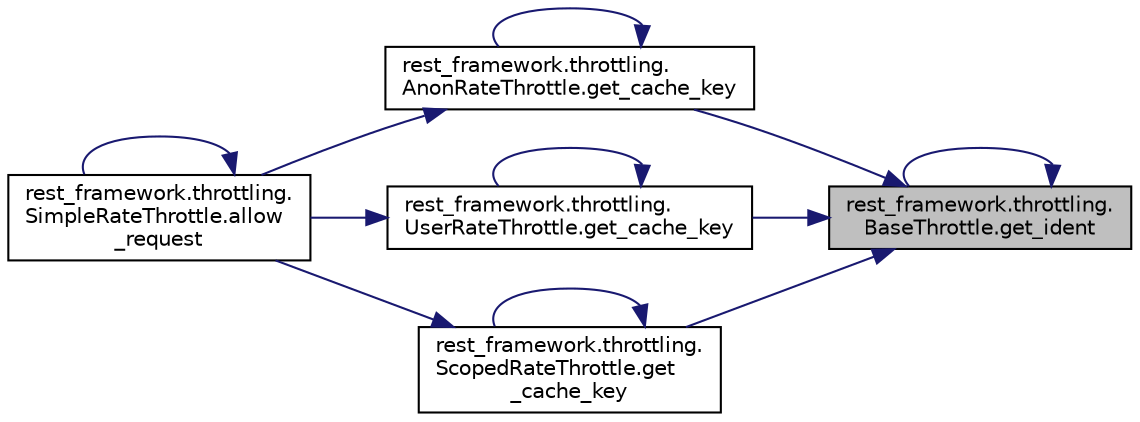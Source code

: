 digraph "rest_framework.throttling.BaseThrottle.get_ident"
{
 // LATEX_PDF_SIZE
  edge [fontname="Helvetica",fontsize="10",labelfontname="Helvetica",labelfontsize="10"];
  node [fontname="Helvetica",fontsize="10",shape=record];
  rankdir="RL";
  Node1 [label="rest_framework.throttling.\lBaseThrottle.get_ident",height=0.2,width=0.4,color="black", fillcolor="grey75", style="filled", fontcolor="black",tooltip=" "];
  Node1 -> Node2 [dir="back",color="midnightblue",fontsize="10",style="solid",fontname="Helvetica"];
  Node2 [label="rest_framework.throttling.\lAnonRateThrottle.get_cache_key",height=0.2,width=0.4,color="black", fillcolor="white", style="filled",URL="$d0/dec/classrest__framework_1_1throttling_1_1_anon_rate_throttle.html#a72260326657185b3ccbd6239d9eda00d",tooltip=" "];
  Node2 -> Node3 [dir="back",color="midnightblue",fontsize="10",style="solid",fontname="Helvetica"];
  Node3 [label="rest_framework.throttling.\lSimpleRateThrottle.allow\l_request",height=0.2,width=0.4,color="black", fillcolor="white", style="filled",URL="$db/d10/classrest__framework_1_1throttling_1_1_simple_rate_throttle.html#a3a1a0086aac8acc2c4eb464da94bc57c",tooltip=" "];
  Node3 -> Node3 [dir="back",color="midnightblue",fontsize="10",style="solid",fontname="Helvetica"];
  Node2 -> Node2 [dir="back",color="midnightblue",fontsize="10",style="solid",fontname="Helvetica"];
  Node1 -> Node4 [dir="back",color="midnightblue",fontsize="10",style="solid",fontname="Helvetica"];
  Node4 [label="rest_framework.throttling.\lUserRateThrottle.get_cache_key",height=0.2,width=0.4,color="black", fillcolor="white", style="filled",URL="$d9/d5d/classrest__framework_1_1throttling_1_1_user_rate_throttle.html#a10770210870299582855d299d4c73509",tooltip=" "];
  Node4 -> Node3 [dir="back",color="midnightblue",fontsize="10",style="solid",fontname="Helvetica"];
  Node4 -> Node4 [dir="back",color="midnightblue",fontsize="10",style="solid",fontname="Helvetica"];
  Node1 -> Node5 [dir="back",color="midnightblue",fontsize="10",style="solid",fontname="Helvetica"];
  Node5 [label="rest_framework.throttling.\lScopedRateThrottle.get\l_cache_key",height=0.2,width=0.4,color="black", fillcolor="white", style="filled",URL="$d0/d5f/classrest__framework_1_1throttling_1_1_scoped_rate_throttle.html#a96f7ef15816a5c9c0f28f026f0b5b40e",tooltip=" "];
  Node5 -> Node3 [dir="back",color="midnightblue",fontsize="10",style="solid",fontname="Helvetica"];
  Node5 -> Node5 [dir="back",color="midnightblue",fontsize="10",style="solid",fontname="Helvetica"];
  Node1 -> Node1 [dir="back",color="midnightblue",fontsize="10",style="solid",fontname="Helvetica"];
}
